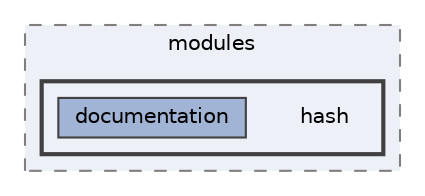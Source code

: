 digraph "/Users/fola/Documents/ArkScript/Ark/lib/modules/hash"
{
 // INTERACTIVE_SVG=YES
 // LATEX_PDF_SIZE
  bgcolor="transparent";
  edge [fontname=Helvetica,fontsize=10,labelfontname=Helvetica,labelfontsize=10];
  node [fontname=Helvetica,fontsize=10,shape=box,height=0.2,width=0.4];
  compound=true
  subgraph clusterdir_e1dbc8ba94a86723d4c32227b7c46099 {
    graph [ bgcolor="#edf0f7", pencolor="grey50", label="modules", fontname=Helvetica,fontsize=10 style="filled,dashed", URL="dir_e1dbc8ba94a86723d4c32227b7c46099.html",tooltip=""]
  subgraph clusterdir_579fba70baf66c8a598cfe6e4ebfcadd {
    graph [ bgcolor="#edf0f7", pencolor="grey25", label="", fontname=Helvetica,fontsize=10 style="filled,bold", URL="dir_579fba70baf66c8a598cfe6e4ebfcadd.html",tooltip=""]
    dir_579fba70baf66c8a598cfe6e4ebfcadd [shape=plaintext, label="hash"];
  dir_0027689701f55ab5fb1eab86912e35c8 [label="documentation", fillcolor="#a2b4d6", color="grey25", style="filled", URL="dir_0027689701f55ab5fb1eab86912e35c8.html",tooltip=""];
  }
  }
}

